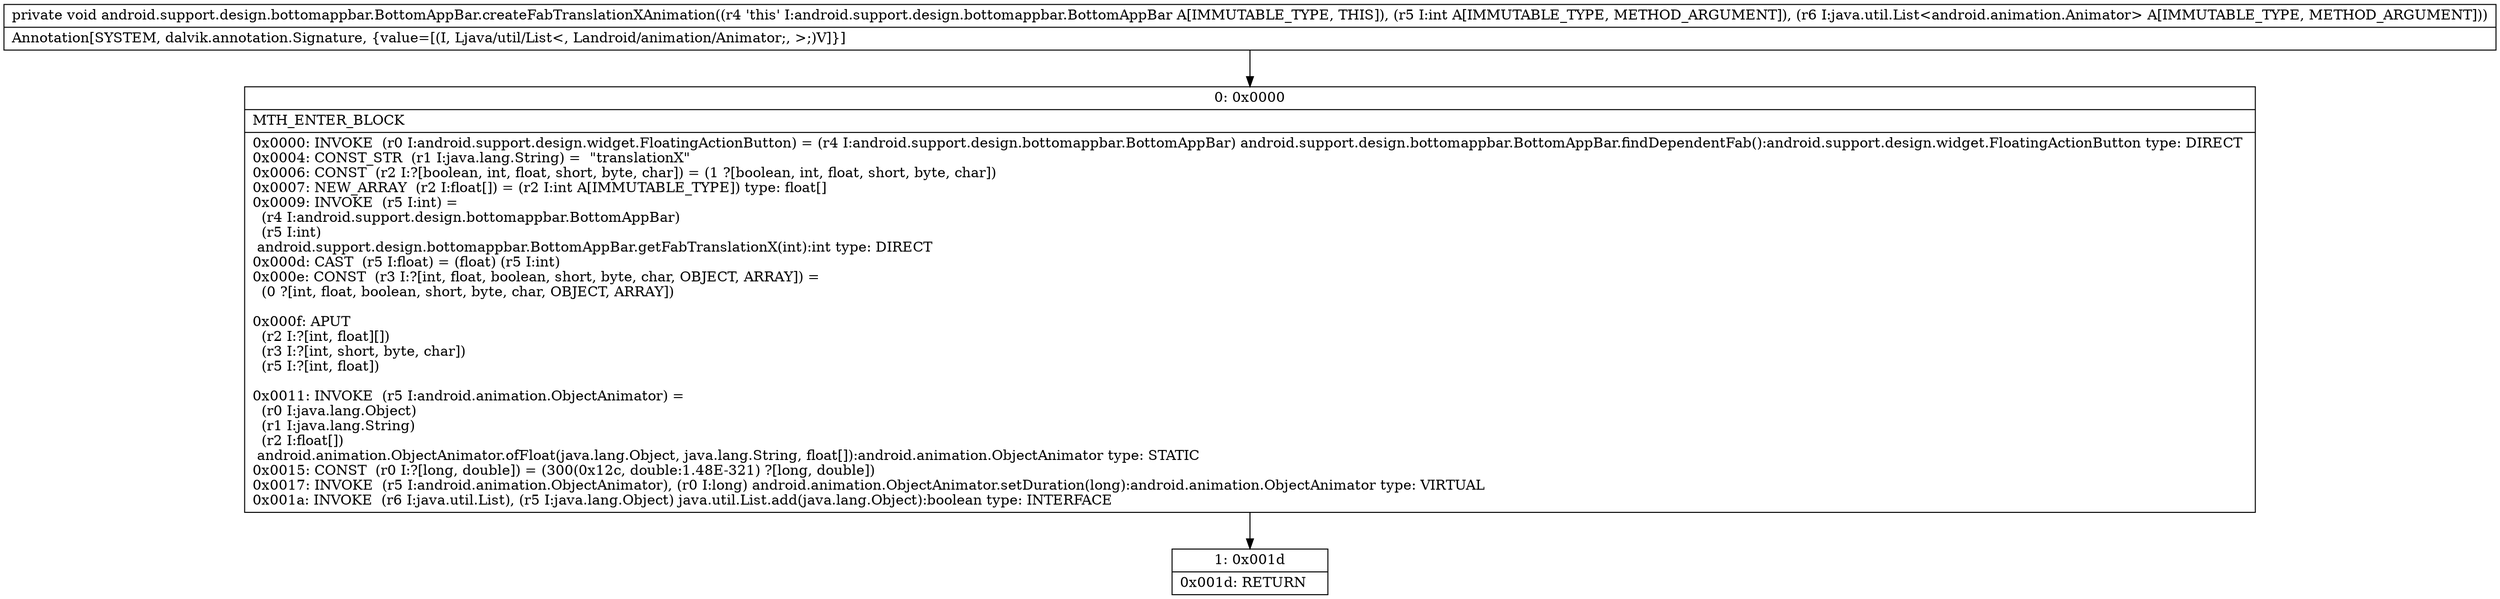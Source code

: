 digraph "CFG forandroid.support.design.bottomappbar.BottomAppBar.createFabTranslationXAnimation(ILjava\/util\/List;)V" {
Node_0 [shape=record,label="{0\:\ 0x0000|MTH_ENTER_BLOCK\l|0x0000: INVOKE  (r0 I:android.support.design.widget.FloatingActionButton) = (r4 I:android.support.design.bottomappbar.BottomAppBar) android.support.design.bottomappbar.BottomAppBar.findDependentFab():android.support.design.widget.FloatingActionButton type: DIRECT \l0x0004: CONST_STR  (r1 I:java.lang.String) =  \"translationX\" \l0x0006: CONST  (r2 I:?[boolean, int, float, short, byte, char]) = (1 ?[boolean, int, float, short, byte, char]) \l0x0007: NEW_ARRAY  (r2 I:float[]) = (r2 I:int A[IMMUTABLE_TYPE]) type: float[] \l0x0009: INVOKE  (r5 I:int) = \l  (r4 I:android.support.design.bottomappbar.BottomAppBar)\l  (r5 I:int)\l android.support.design.bottomappbar.BottomAppBar.getFabTranslationX(int):int type: DIRECT \l0x000d: CAST  (r5 I:float) = (float) (r5 I:int) \l0x000e: CONST  (r3 I:?[int, float, boolean, short, byte, char, OBJECT, ARRAY]) = \l  (0 ?[int, float, boolean, short, byte, char, OBJECT, ARRAY])\l \l0x000f: APUT  \l  (r2 I:?[int, float][])\l  (r3 I:?[int, short, byte, char])\l  (r5 I:?[int, float])\l \l0x0011: INVOKE  (r5 I:android.animation.ObjectAnimator) = \l  (r0 I:java.lang.Object)\l  (r1 I:java.lang.String)\l  (r2 I:float[])\l android.animation.ObjectAnimator.ofFloat(java.lang.Object, java.lang.String, float[]):android.animation.ObjectAnimator type: STATIC \l0x0015: CONST  (r0 I:?[long, double]) = (300(0x12c, double:1.48E\-321) ?[long, double]) \l0x0017: INVOKE  (r5 I:android.animation.ObjectAnimator), (r0 I:long) android.animation.ObjectAnimator.setDuration(long):android.animation.ObjectAnimator type: VIRTUAL \l0x001a: INVOKE  (r6 I:java.util.List), (r5 I:java.lang.Object) java.util.List.add(java.lang.Object):boolean type: INTERFACE \l}"];
Node_1 [shape=record,label="{1\:\ 0x001d|0x001d: RETURN   \l}"];
MethodNode[shape=record,label="{private void android.support.design.bottomappbar.BottomAppBar.createFabTranslationXAnimation((r4 'this' I:android.support.design.bottomappbar.BottomAppBar A[IMMUTABLE_TYPE, THIS]), (r5 I:int A[IMMUTABLE_TYPE, METHOD_ARGUMENT]), (r6 I:java.util.List\<android.animation.Animator\> A[IMMUTABLE_TYPE, METHOD_ARGUMENT]))  | Annotation[SYSTEM, dalvik.annotation.Signature, \{value=[(I, Ljava\/util\/List\<, Landroid\/animation\/Animator;, \>;)V]\}]\l}"];
MethodNode -> Node_0;
Node_0 -> Node_1;
}

